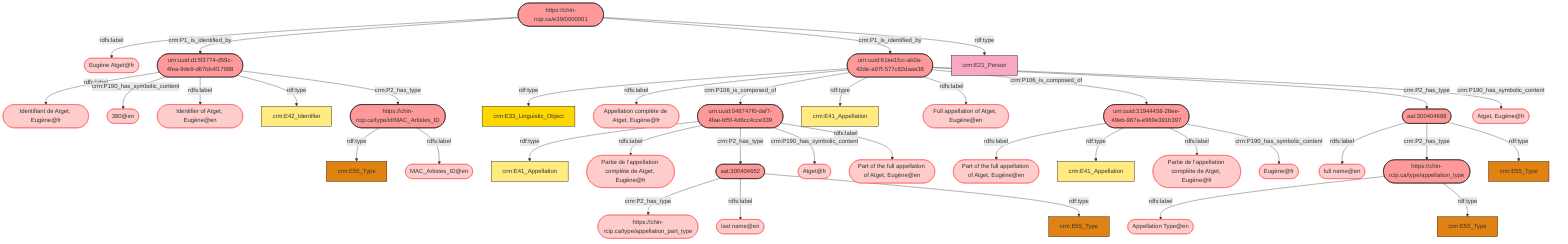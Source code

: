 graph TD
classDef Literal fill:#ffcccc,stroke:#ff4d4d;
classDef URI fill:#ff9999,stroke:#000000;
classDef CRM_Entity fill:#FFFFFF,stroke:#000000;
classDef Temporal_Entity fill:#00C9E6, stroke:#000000;
classDef Type fill:#E18312, stroke:#000000;
classDef Time-Span fill:#2C9C91, stroke:#000000;
classDef Appellation fill:#FFEB7F, stroke:#000000;
classDef Place fill:#008836, stroke:#000000;
classDef Persistent_Item fill:#A4A0A3, stroke:#000000;
classDef Conceptual_Object fill:#FFD700, stroke:#000000;
classDef Physical_Object fill:#D2B48C, stroke:#000000;
classDef Actor fill:#F9A8C2, stroke:#000000;
A1([https://chin-rcip.ca/e39/0000001]):::URI -->|rdfs:label| B1(["Eugène Atget@fr"]):::Literal
A1([https://chin-rcip.ca/e39/0000001]):::URI -->|crm:P1_is_identified_by| B2([urn:uuid:d15f3774-d59c-4fea-9de9-d67bb4f17988]):::Literal
B2([urn:uuid:d15f3774-d59c-4fea-9de9-d67bb4f17988]):::URI -->|rdfs:label| C1(["Identifiant de Atget, Eugène@fr"]):::Literal
B2([urn:uuid:d15f3774-d59c-4fea-9de9-d67bb4f17988]):::URI -->|crm:P190_has_symbolic_content| C2(["380@en"]):::Literal
B2([urn:uuid:d15f3774-d59c-4fea-9de9-d67bb4f17988]):::URI -->|rdfs:label| C3(["Identifier of Atget, Eugène@en"]):::Literal
B2([urn:uuid:d15f3774-d59c-4fea-9de9-d67bb4f17988]) -->|rdf:type| C4[crm:E42_Identifier]:::Appellation
B2([urn:uuid:d15f3774-d59c-4fea-9de9-d67bb4f17988]):::URI -->|crm:P2_has_type| C5([https://chin-rcip.ca/type/id/MAC_Artistes_ID]):::Literal
C5([https://chin-rcip.ca/type/id/MAC_Artistes_ID]) -->|rdf:type| D1[crm:E55_Type]:::Type
C5([https://chin-rcip.ca/type/id/MAC_Artistes_ID]):::URI -->|rdfs:label| D2(["MAC_Artistes_ID@en"]):::Literal
A1([https://chin-rcip.ca/e39/0000001]):::URI -->|crm:P1_is_identified_by| B3([urn:uuid:61ee1fcc-ab0a-42de-a97f-577c82daaa38]):::Literal
B3([urn:uuid:61ee1fcc-ab0a-42de-a97f-577c82daaa38]) -->|rdf:type| C6[crm:E33_Linguistic_Object]:::Conceptual_Object
B3([urn:uuid:61ee1fcc-ab0a-42de-a97f-577c82daaa38]):::URI -->|rdfs:label| C7(["Appellation complète de Atget, Eugène@fr"]):::Literal
B3([urn:uuid:61ee1fcc-ab0a-42de-a97f-577c82daaa38]):::URI -->|crm:P106_is_composed_of| C8([urn:uuid:048747f0-daf7-4fae-bf5f-4d6cc4cce339]):::Literal
C8([urn:uuid:048747f0-daf7-4fae-bf5f-4d6cc4cce339]) -->|rdf:type| D3[crm:E41_Appellation]:::Appellation
C8([urn:uuid:048747f0-daf7-4fae-bf5f-4d6cc4cce339]):::URI -->|rdfs:label| D4(["Partie de l’appellation complète de Atget, Eugène@fr"]):::Literal
C8([urn:uuid:048747f0-daf7-4fae-bf5f-4d6cc4cce339]):::URI -->|crm:P2_has_type| D5([aat:300404652]):::Literal
D5([aat:300404652]):::URI -->|crm:P2_has_type| E1([https://chin-rcip.ca/type/appellation_part_type]):::Literal
D5([aat:300404652]):::URI -->|rdfs:label| E2(["last name@en"]):::Literal
D5([aat:300404652]) -->|rdf:type| E3[crm:E55_Type]:::Type
C8([urn:uuid:048747f0-daf7-4fae-bf5f-4d6cc4cce339]):::URI -->|crm:P190_has_symbolic_content| D6(["Atget@fr"]):::Literal
C8([urn:uuid:048747f0-daf7-4fae-bf5f-4d6cc4cce339]):::URI -->|rdfs:label| D7(["Part of the full appellation of Atget, Eugène@en"]):::Literal
B3([urn:uuid:61ee1fcc-ab0a-42de-a97f-577c82daaa38]) -->|rdf:type| C9[crm:E41_Appellation]:::Appellation
B3([urn:uuid:61ee1fcc-ab0a-42de-a97f-577c82daaa38]):::URI -->|rdfs:label| C10(["Full appellation of Atget, Eugène@en"]):::Literal
B3([urn:uuid:61ee1fcc-ab0a-42de-a97f-577c82daaa38]):::URI -->|crm:P106_is_composed_of| C11([urn:uuid:31944458-26ee-49eb-987a-e969e391b397]):::Literal
C11([urn:uuid:31944458-26ee-49eb-987a-e969e391b397]):::URI -->|rdfs:label| D8(["Part of the full appellation of Atget, Eugène@en"]):::Literal
C11([urn:uuid:31944458-26ee-49eb-987a-e969e391b397]) -->|rdf:type| D9[crm:E41_Appellation]:::Appellation
C11([urn:uuid:31944458-26ee-49eb-987a-e969e391b397]):::URI -->|rdfs:label| D10(["Partie de l’appellation complète de Atget, Eugène@fr"]):::Literal
C11([urn:uuid:31944458-26ee-49eb-987a-e969e391b397]):::URI -->|crm:P190_has_symbolic_content| D11(["Eugène@fr"]):::Literal
B3([urn:uuid:61ee1fcc-ab0a-42de-a97f-577c82daaa38]):::URI -->|crm:P2_has_type| C12([aat:300404688]):::Literal
C12([aat:300404688]):::URI -->|rdfs:label| D12(["full name@en"]):::Literal
C12([aat:300404688]):::URI -->|crm:P2_has_type| D13([https://chin-rcip.ca/type/appellation_type]):::Literal
D13([https://chin-rcip.ca/type/appellation_type]):::URI -->|rdfs:label| E4(["Appellation Type@en"]):::Literal
D13([https://chin-rcip.ca/type/appellation_type]) -->|rdf:type| E5[crm:E55_Type]:::Type
C12([aat:300404688]) -->|rdf:type| D14[crm:E55_Type]:::Type
B3([urn:uuid:61ee1fcc-ab0a-42de-a97f-577c82daaa38]):::URI -->|crm:P190_has_symbolic_content| C13(["Atget, Eugène@fr"]):::Literal
A1([https://chin-rcip.ca/e39/0000001]) -->|rdf:type| B4[crm:E21_Person]:::Actor